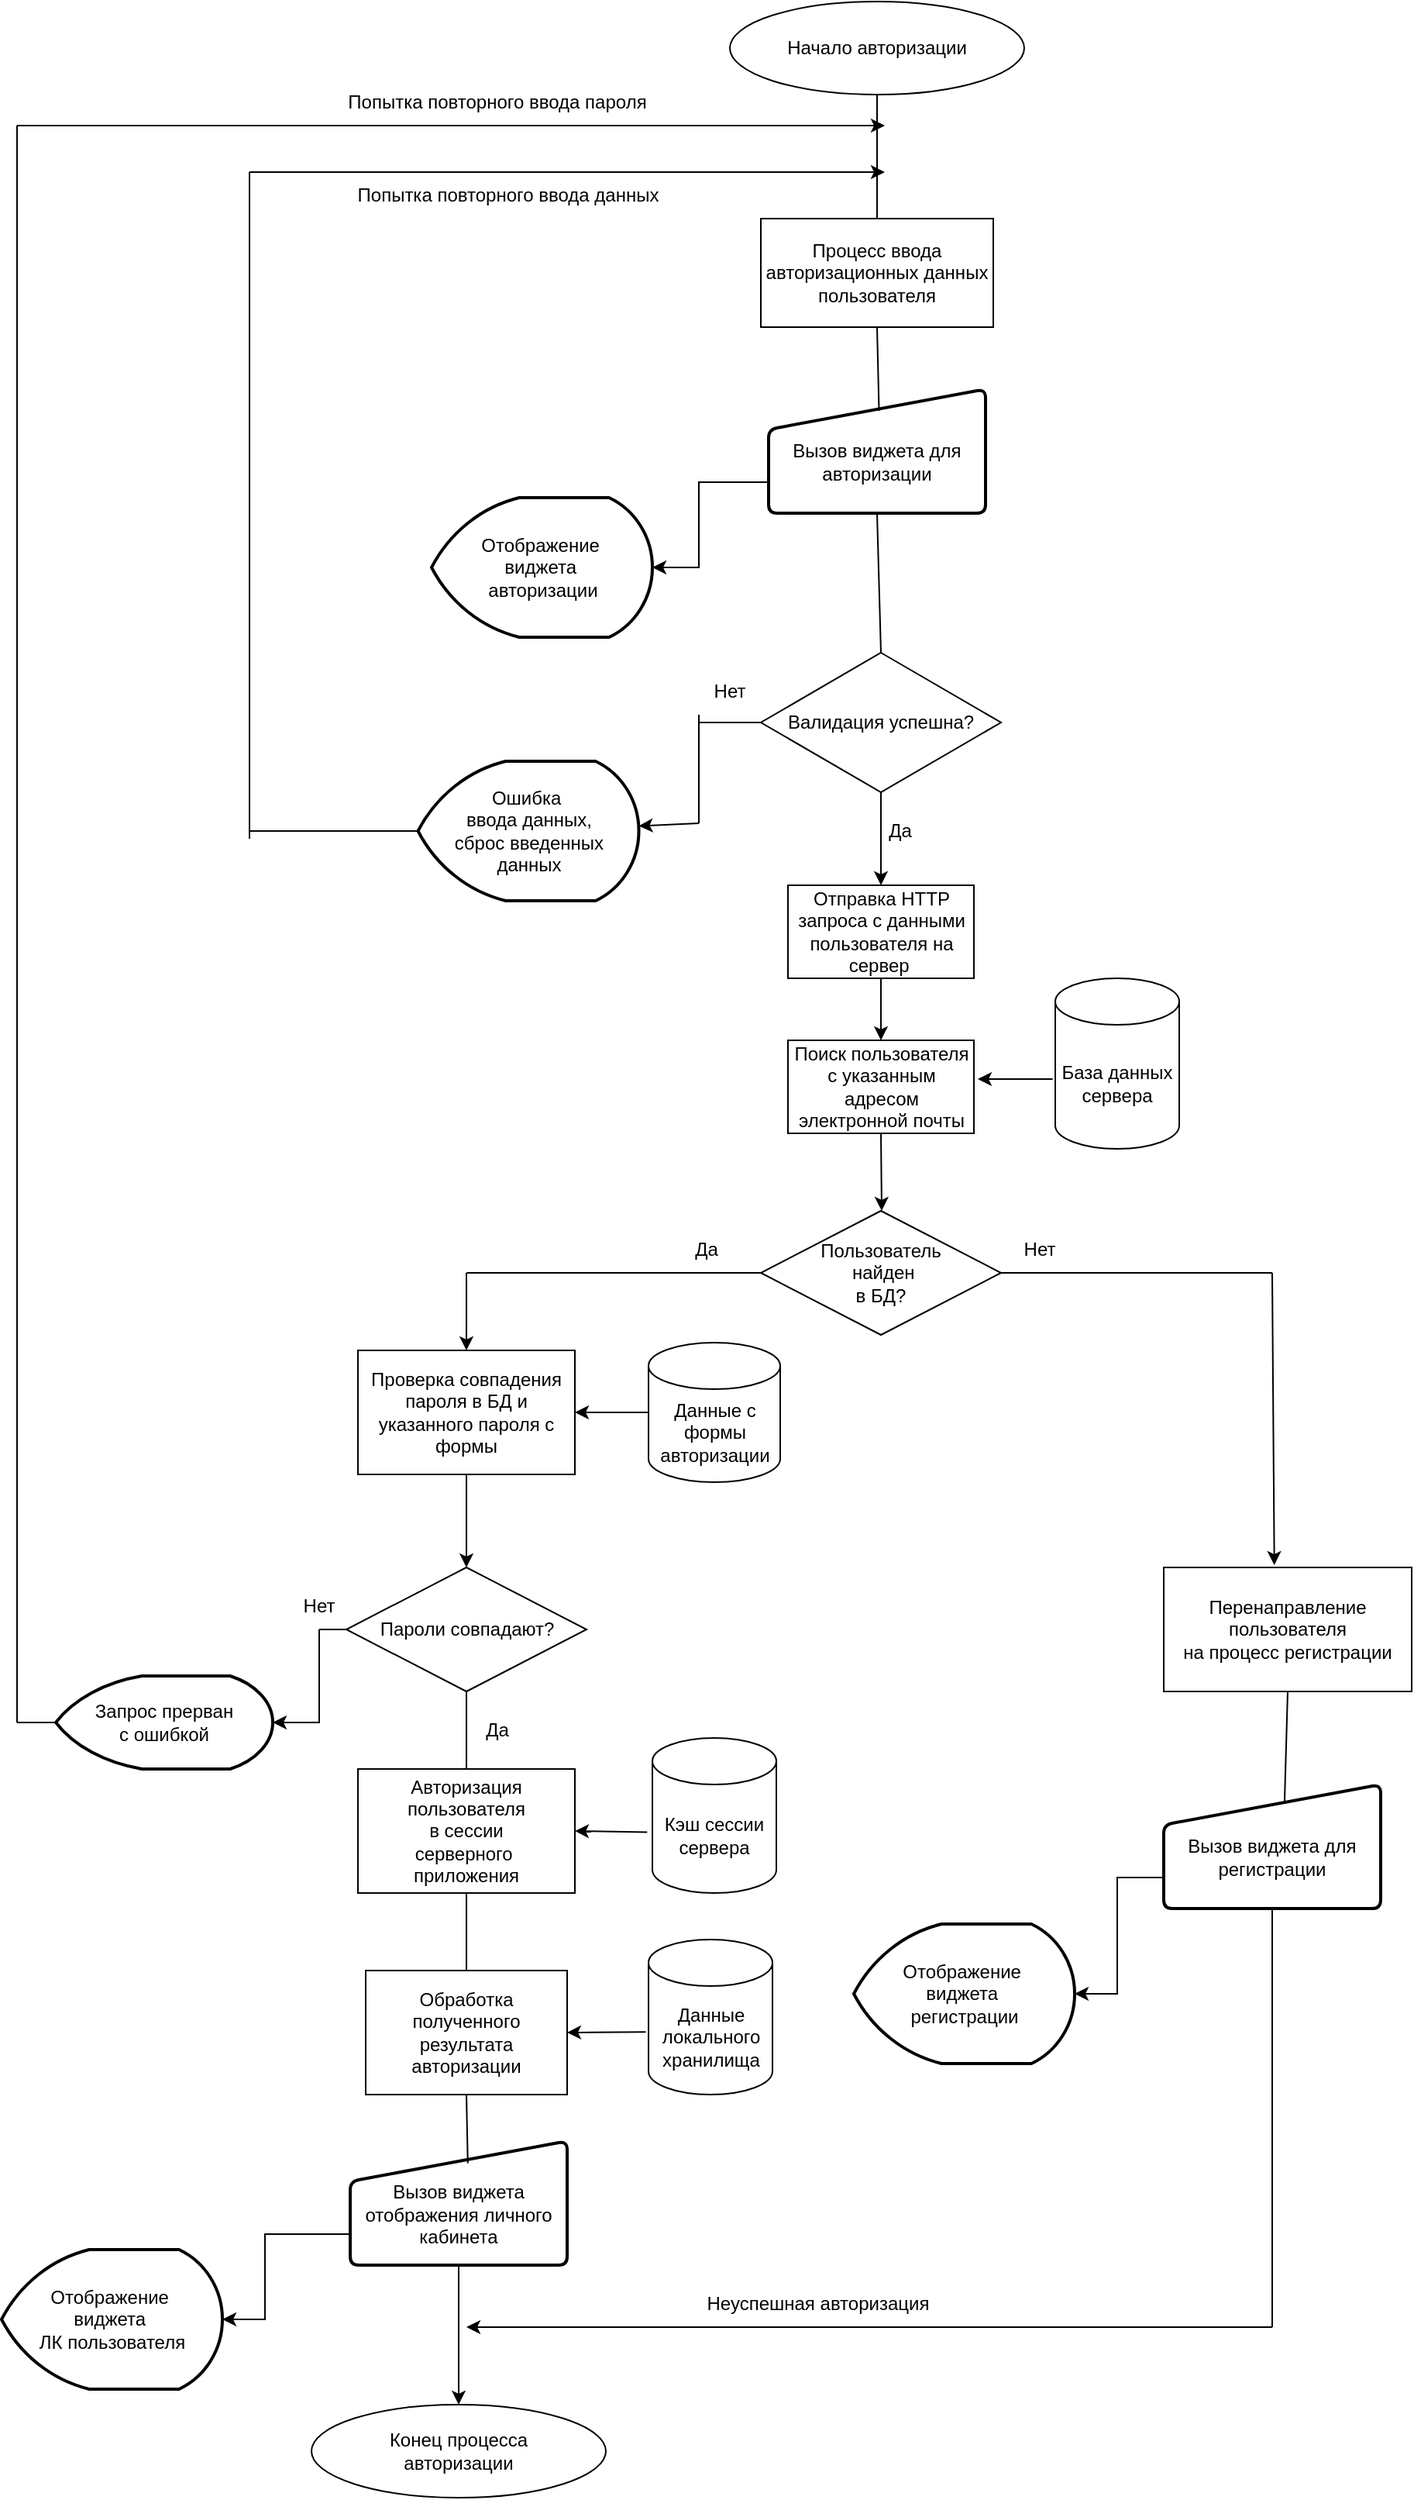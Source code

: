 <mxfile version="24.3.1" type="device">
  <diagram name="Страница 1" id="3FPwGCpHc_jyTVeCnWto">
    <mxGraphModel dx="2345" dy="1834" grid="1" gridSize="10" guides="1" tooltips="1" connect="1" arrows="1" fold="1" page="1" pageScale="1" pageWidth="827" pageHeight="1169" math="0" shadow="0">
      <root>
        <mxCell id="0" />
        <mxCell id="1" parent="0" />
        <mxCell id="BjK3zAxAY0gp6SqkGMRP-3" value="Процесс ввода авторизационных данных пользователя" style="rounded=0;whiteSpace=wrap;html=1;" parent="1" vertex="1">
          <mxGeometry x="310" y="-30" width="150" height="70" as="geometry" />
        </mxCell>
        <mxCell id="BjK3zAxAY0gp6SqkGMRP-5" value="Валидация успешна?" style="rhombus;whiteSpace=wrap;html=1;" parent="1" vertex="1">
          <mxGeometry x="310" y="250" width="155" height="90" as="geometry" />
        </mxCell>
        <mxCell id="BjK3zAxAY0gp6SqkGMRP-6" value="Поиск пользователя с указанным адресом электронной почты" style="rounded=0;whiteSpace=wrap;html=1;" parent="1" vertex="1">
          <mxGeometry x="327.5" y="500" width="120" height="60" as="geometry" />
        </mxCell>
        <mxCell id="BjK3zAxAY0gp6SqkGMRP-18" value="" style="endArrow=classic;html=1;rounded=0;exitX=0.5;exitY=1;exitDx=0;exitDy=0;entryX=0.5;entryY=0;entryDx=0;entryDy=0;" parent="1" source="er7T6DJ-JU2ELgYSnbub-9" target="BjK3zAxAY0gp6SqkGMRP-6" edge="1">
          <mxGeometry width="50" height="50" relative="1" as="geometry">
            <mxPoint x="330" y="450" as="sourcePoint" />
            <mxPoint x="380" y="400" as="targetPoint" />
          </mxGeometry>
        </mxCell>
        <mxCell id="BjK3zAxAY0gp6SqkGMRP-19" value="Нет" style="text;html=1;strokeColor=none;fillColor=none;align=center;verticalAlign=middle;whiteSpace=wrap;rounded=0;" parent="1" vertex="1">
          <mxGeometry x="260" y="260" width="60" height="30" as="geometry" />
        </mxCell>
        <mxCell id="BjK3zAxAY0gp6SqkGMRP-21" value="Да" style="text;html=1;strokeColor=none;fillColor=none;align=center;verticalAlign=middle;whiteSpace=wrap;rounded=0;" parent="1" vertex="1">
          <mxGeometry x="370" y="350" width="60" height="30" as="geometry" />
        </mxCell>
        <mxCell id="BjK3zAxAY0gp6SqkGMRP-22" value="Пользователь&lt;div&gt;&amp;nbsp;найден&lt;div&gt;в БД?&lt;/div&gt;&lt;/div&gt;" style="rhombus;whiteSpace=wrap;html=1;" parent="1" vertex="1">
          <mxGeometry x="310" y="610" width="155" height="80" as="geometry" />
        </mxCell>
        <mxCell id="BjK3zAxAY0gp6SqkGMRP-23" value="" style="endArrow=classic;html=1;rounded=0;exitX=0.5;exitY=1;exitDx=0;exitDy=0;" parent="1" source="BjK3zAxAY0gp6SqkGMRP-6" edge="1">
          <mxGeometry width="50" height="50" relative="1" as="geometry">
            <mxPoint x="330" y="740" as="sourcePoint" />
            <mxPoint x="388" y="610" as="targetPoint" />
          </mxGeometry>
        </mxCell>
        <mxCell id="BjK3zAxAY0gp6SqkGMRP-24" value="Проверка совпадения пароля в БД и указанного пароля с формы" style="rounded=0;whiteSpace=wrap;html=1;" parent="1" vertex="1">
          <mxGeometry x="50" y="700" width="140" height="80" as="geometry" />
        </mxCell>
        <mxCell id="BjK3zAxAY0gp6SqkGMRP-25" value="Перенаправление&lt;div&gt;пользователя&lt;div&gt;на процесс регистрации&lt;/div&gt;&lt;/div&gt;" style="rounded=0;whiteSpace=wrap;html=1;" parent="1" vertex="1">
          <mxGeometry x="570" y="840" width="160" height="80" as="geometry" />
        </mxCell>
        <mxCell id="BjK3zAxAY0gp6SqkGMRP-26" value="" style="endArrow=none;html=1;rounded=0;entryX=0;entryY=0.5;entryDx=0;entryDy=0;" parent="1" target="BjK3zAxAY0gp6SqkGMRP-22" edge="1">
          <mxGeometry width="50" height="50" relative="1" as="geometry">
            <mxPoint x="120" y="650" as="sourcePoint" />
            <mxPoint x="380" y="690" as="targetPoint" />
          </mxGeometry>
        </mxCell>
        <mxCell id="BjK3zAxAY0gp6SqkGMRP-27" value="" style="endArrow=none;html=1;rounded=0;entryX=1;entryY=0.5;entryDx=0;entryDy=0;" parent="1" target="BjK3zAxAY0gp6SqkGMRP-22" edge="1">
          <mxGeometry width="50" height="50" relative="1" as="geometry">
            <mxPoint x="640" y="650" as="sourcePoint" />
            <mxPoint x="380" y="690" as="targetPoint" />
          </mxGeometry>
        </mxCell>
        <mxCell id="BjK3zAxAY0gp6SqkGMRP-28" value="" style="endArrow=classic;html=1;rounded=0;" parent="1" edge="1">
          <mxGeometry width="50" height="50" relative="1" as="geometry">
            <mxPoint x="120" y="650" as="sourcePoint" />
            <mxPoint x="120" y="700" as="targetPoint" />
          </mxGeometry>
        </mxCell>
        <mxCell id="BjK3zAxAY0gp6SqkGMRP-30" value="" style="endArrow=classic;html=1;rounded=0;entryX=0.446;entryY=-0.019;entryDx=0;entryDy=0;entryPerimeter=0;" parent="1" target="BjK3zAxAY0gp6SqkGMRP-25" edge="1">
          <mxGeometry width="50" height="50" relative="1" as="geometry">
            <mxPoint x="640" y="650" as="sourcePoint" />
            <mxPoint x="380" y="690" as="targetPoint" />
          </mxGeometry>
        </mxCell>
        <mxCell id="BjK3zAxAY0gp6SqkGMRP-31" value="Нет" style="text;html=1;strokeColor=none;fillColor=none;align=center;verticalAlign=middle;whiteSpace=wrap;rounded=0;" parent="1" vertex="1">
          <mxGeometry x="460" y="620" width="60" height="30" as="geometry" />
        </mxCell>
        <mxCell id="BjK3zAxAY0gp6SqkGMRP-32" value="Да" style="text;html=1;strokeColor=none;fillColor=none;align=center;verticalAlign=middle;whiteSpace=wrap;rounded=0;" parent="1" vertex="1">
          <mxGeometry x="245" y="620" width="60" height="30" as="geometry" />
        </mxCell>
        <mxCell id="BjK3zAxAY0gp6SqkGMRP-34" value="Пароли совпадают?" style="rhombus;whiteSpace=wrap;html=1;" parent="1" vertex="1">
          <mxGeometry x="42.5" y="840" width="155" height="80" as="geometry" />
        </mxCell>
        <mxCell id="BjK3zAxAY0gp6SqkGMRP-35" value="" style="endArrow=classic;html=1;rounded=0;exitX=0.5;exitY=1;exitDx=0;exitDy=0;" parent="1" source="BjK3zAxAY0gp6SqkGMRP-24" edge="1">
          <mxGeometry width="50" height="50" relative="1" as="geometry">
            <mxPoint x="390" y="625" as="sourcePoint" />
            <mxPoint x="120" y="840" as="targetPoint" />
          </mxGeometry>
        </mxCell>
        <mxCell id="BjK3zAxAY0gp6SqkGMRP-36" value="" style="endArrow=none;html=1;rounded=0;exitX=0;exitY=0.5;exitDx=0;exitDy=0;entryX=0.5;entryY=1;entryDx=0;entryDy=0;" parent="1" source="BjK3zAxAY0gp6SqkGMRP-34" edge="1" target="BjK3zAxAY0gp6SqkGMRP-42">
          <mxGeometry width="50" height="50" relative="1" as="geometry">
            <mxPoint x="330" y="880" as="sourcePoint" />
            <mxPoint x="-30" y="880" as="targetPoint" />
          </mxGeometry>
        </mxCell>
        <mxCell id="BjK3zAxAY0gp6SqkGMRP-37" value="" style="endArrow=none;html=1;rounded=0;" parent="1" edge="1">
          <mxGeometry width="50" height="50" relative="1" as="geometry">
            <mxPoint x="-170" y="880" as="sourcePoint" />
            <mxPoint x="-170" y="-90" as="targetPoint" />
          </mxGeometry>
        </mxCell>
        <mxCell id="BjK3zAxAY0gp6SqkGMRP-41" value="" style="endArrow=classic;html=1;rounded=0;" parent="1" edge="1">
          <mxGeometry width="50" height="50" relative="1" as="geometry">
            <mxPoint x="-170" y="-90" as="sourcePoint" />
            <mxPoint x="390" y="-90" as="targetPoint" />
          </mxGeometry>
        </mxCell>
        <mxCell id="BjK3zAxAY0gp6SqkGMRP-42" value="Нет" style="text;html=1;strokeColor=none;fillColor=none;align=center;verticalAlign=middle;whiteSpace=wrap;rounded=0;" parent="1" vertex="1">
          <mxGeometry x="-5" y="850" width="60" height="30" as="geometry" />
        </mxCell>
        <mxCell id="BjK3zAxAY0gp6SqkGMRP-44" value="Авторизация пользователя&lt;div&gt;в сессии&lt;/div&gt;&lt;div&gt;серверного&amp;nbsp;&lt;/div&gt;&lt;div&gt;приложения&lt;/div&gt;" style="rounded=0;whiteSpace=wrap;html=1;" parent="1" vertex="1">
          <mxGeometry x="50" y="970" width="140" height="80" as="geometry" />
        </mxCell>
        <mxCell id="BjK3zAxAY0gp6SqkGMRP-47" value="" style="endArrow=none;html=1;rounded=0;entryX=0.5;entryY=1;entryDx=0;entryDy=0;exitX=0.5;exitY=0;exitDx=0;exitDy=0;" parent="1" source="BjK3zAxAY0gp6SqkGMRP-44" target="BjK3zAxAY0gp6SqkGMRP-34" edge="1">
          <mxGeometry width="50" height="50" relative="1" as="geometry">
            <mxPoint x="120" y="950" as="sourcePoint" />
            <mxPoint x="380" y="950" as="targetPoint" />
          </mxGeometry>
        </mxCell>
        <mxCell id="BjK3zAxAY0gp6SqkGMRP-50" value="Да" style="text;html=1;strokeColor=none;fillColor=none;align=center;verticalAlign=middle;whiteSpace=wrap;rounded=0;" parent="1" vertex="1">
          <mxGeometry x="110" y="930" width="60" height="30" as="geometry" />
        </mxCell>
        <mxCell id="BjK3zAxAY0gp6SqkGMRP-53" value="" style="endArrow=none;html=1;rounded=0;entryX=0.5;entryY=1;entryDx=0;entryDy=0;" parent="1" target="dIUPJJ0Iwbc4mTho3_6R-23" edge="1">
          <mxGeometry width="50" height="50" relative="1" as="geometry">
            <mxPoint x="640" y="1330" as="sourcePoint" />
            <mxPoint x="640" y="1100" as="targetPoint" />
          </mxGeometry>
        </mxCell>
        <mxCell id="er7T6DJ-JU2ELgYSnbub-1" value="Обработка полученного&lt;div&gt;результата&lt;/div&gt;&lt;div&gt;авторизации&lt;/div&gt;" style="rounded=0;whiteSpace=wrap;html=1;" parent="1" vertex="1">
          <mxGeometry x="55" y="1100" width="130" height="80" as="geometry" />
        </mxCell>
        <mxCell id="er7T6DJ-JU2ELgYSnbub-10" value="" style="endArrow=classic;html=1;rounded=0;exitX=0.5;exitY=1;exitDx=0;exitDy=0;entryX=0.5;entryY=0;entryDx=0;entryDy=0;" parent="1" source="BjK3zAxAY0gp6SqkGMRP-5" target="er7T6DJ-JU2ELgYSnbub-9" edge="1">
          <mxGeometry width="50" height="50" relative="1" as="geometry">
            <mxPoint x="380" y="420" as="sourcePoint" />
            <mxPoint x="380" y="380" as="targetPoint" />
          </mxGeometry>
        </mxCell>
        <mxCell id="er7T6DJ-JU2ELgYSnbub-9" value="Отправка HTTP запроса с данными пользователя на сервер&amp;nbsp;" style="rounded=0;whiteSpace=wrap;html=1;" parent="1" vertex="1">
          <mxGeometry x="327.5" y="400" width="120" height="60" as="geometry" />
        </mxCell>
        <mxCell id="tKvoth4hp5ub53mx6uoU-2" value="Начало авторизации" style="ellipse;whiteSpace=wrap;html=1;" parent="1" vertex="1">
          <mxGeometry x="290" y="-170" width="190" height="60" as="geometry" />
        </mxCell>
        <mxCell id="tKvoth4hp5ub53mx6uoU-3" value="Конец процесса&lt;div&gt;авторизации&lt;/div&gt;" style="ellipse;whiteSpace=wrap;html=1;" parent="1" vertex="1">
          <mxGeometry x="20" y="1380" width="190" height="60" as="geometry" />
        </mxCell>
        <mxCell id="tKvoth4hp5ub53mx6uoU-4" value="База данных сервера" style="shape=cylinder3;whiteSpace=wrap;html=1;boundedLbl=1;backgroundOutline=1;size=15;" parent="1" vertex="1">
          <mxGeometry x="500" y="460" width="80" height="110" as="geometry" />
        </mxCell>
        <mxCell id="dIUPJJ0Iwbc4mTho3_6R-4" value="&lt;div&gt;&lt;br&gt;&lt;/div&gt;&lt;div&gt;Вызов виджета для&lt;/div&gt;&lt;div&gt;авторизации&lt;/div&gt;" style="html=1;strokeWidth=2;shape=manualInput;whiteSpace=wrap;rounded=1;size=26;arcSize=11;" parent="1" vertex="1">
          <mxGeometry x="315" y="80" width="140" height="80" as="geometry" />
        </mxCell>
        <mxCell id="dIUPJJ0Iwbc4mTho3_6R-5" value="" style="endArrow=none;html=1;rounded=0;entryX=0.5;entryY=1;entryDx=0;entryDy=0;exitX=0.5;exitY=0;exitDx=0;exitDy=0;" parent="1" source="BjK3zAxAY0gp6SqkGMRP-3" target="tKvoth4hp5ub53mx6uoU-2" edge="1">
          <mxGeometry width="50" height="50" relative="1" as="geometry">
            <mxPoint x="385" y="70" as="sourcePoint" />
            <mxPoint x="740" y="200" as="targetPoint" />
          </mxGeometry>
        </mxCell>
        <mxCell id="dIUPJJ0Iwbc4mTho3_6R-7" value="&lt;div&gt;Отображение&amp;nbsp;&lt;/div&gt;&lt;div&gt;виджета&amp;nbsp;&lt;/div&gt;&lt;div&gt;авторизации&lt;/div&gt;" style="strokeWidth=2;html=1;shape=mxgraph.flowchart.display;whiteSpace=wrap;" parent="1" vertex="1">
          <mxGeometry x="97.5" y="150" width="142.5" height="90" as="geometry" />
        </mxCell>
        <mxCell id="dIUPJJ0Iwbc4mTho3_6R-10" value="Ошибка&amp;nbsp;&lt;div&gt;ввода данных,&lt;div&gt;сброс введенных данных&lt;/div&gt;&lt;/div&gt;" style="strokeWidth=2;html=1;shape=mxgraph.flowchart.display;whiteSpace=wrap;" parent="1" vertex="1">
          <mxGeometry x="88.75" y="320" width="142.5" height="90" as="geometry" />
        </mxCell>
        <mxCell id="dIUPJJ0Iwbc4mTho3_6R-13" value="" style="endArrow=none;html=1;rounded=0;exitX=0;exitY=0.5;exitDx=0;exitDy=0;exitPerimeter=0;" parent="1" source="dIUPJJ0Iwbc4mTho3_6R-10" edge="1">
          <mxGeometry width="50" height="50" relative="1" as="geometry">
            <mxPoint x="520" y="280" as="sourcePoint" />
            <mxPoint x="-20" y="365" as="targetPoint" />
          </mxGeometry>
        </mxCell>
        <mxCell id="dIUPJJ0Iwbc4mTho3_6R-14" value="" style="endArrow=none;html=1;rounded=0;" parent="1" edge="1">
          <mxGeometry width="50" height="50" relative="1" as="geometry">
            <mxPoint x="-20" y="370" as="sourcePoint" />
            <mxPoint x="-20" y="-60" as="targetPoint" />
          </mxGeometry>
        </mxCell>
        <mxCell id="dIUPJJ0Iwbc4mTho3_6R-15" value="" style="endArrow=classic;html=1;rounded=0;" parent="1" edge="1">
          <mxGeometry width="50" height="50" relative="1" as="geometry">
            <mxPoint x="-20" y="-60" as="sourcePoint" />
            <mxPoint x="390" y="-60" as="targetPoint" />
          </mxGeometry>
        </mxCell>
        <mxCell id="dIUPJJ0Iwbc4mTho3_6R-16" value="Данные с формы&lt;div&gt;авторизации&lt;/div&gt;" style="shape=cylinder3;whiteSpace=wrap;html=1;boundedLbl=1;backgroundOutline=1;size=15;" parent="1" vertex="1">
          <mxGeometry x="237.5" y="695" width="85" height="90" as="geometry" />
        </mxCell>
        <mxCell id="dIUPJJ0Iwbc4mTho3_6R-18" value="Запрос прерван&lt;div&gt;с ошибкой&lt;/div&gt;" style="strokeWidth=2;html=1;shape=mxgraph.flowchart.display;whiteSpace=wrap;" parent="1" vertex="1">
          <mxGeometry x="-145" y="910" width="140" height="60" as="geometry" />
        </mxCell>
        <mxCell id="dIUPJJ0Iwbc4mTho3_6R-19" value="" style="endArrow=none;html=1;rounded=0;" parent="1" edge="1">
          <mxGeometry width="50" height="50" relative="1" as="geometry">
            <mxPoint x="-170" y="880" as="sourcePoint" />
            <mxPoint x="-170" y="940" as="targetPoint" />
          </mxGeometry>
        </mxCell>
        <mxCell id="dIUPJJ0Iwbc4mTho3_6R-20" value="Кэш сессии&lt;div&gt;сервера&lt;/div&gt;" style="shape=cylinder3;whiteSpace=wrap;html=1;boundedLbl=1;backgroundOutline=1;size=15;" parent="1" vertex="1">
          <mxGeometry x="240" y="950" width="80" height="100" as="geometry" />
        </mxCell>
        <mxCell id="dIUPJJ0Iwbc4mTho3_6R-23" value="&lt;div&gt;&lt;br&gt;&lt;/div&gt;&lt;div&gt;Вызов виджета для&lt;/div&gt;&lt;div&gt;регистрации&lt;/div&gt;" style="html=1;strokeWidth=2;shape=manualInput;whiteSpace=wrap;rounded=1;size=26;arcSize=11;" parent="1" vertex="1">
          <mxGeometry x="570" y="980" width="140" height="80" as="geometry" />
        </mxCell>
        <mxCell id="dIUPJJ0Iwbc4mTho3_6R-28" value="" style="endArrow=none;html=1;rounded=0;entryX=0.5;entryY=1;entryDx=0;entryDy=0;exitX=0.5;exitY=0;exitDx=0;exitDy=0;" parent="1" source="er7T6DJ-JU2ELgYSnbub-1" target="BjK3zAxAY0gp6SqkGMRP-44" edge="1">
          <mxGeometry width="50" height="50" relative="1" as="geometry">
            <mxPoint x="520" y="1010" as="sourcePoint" />
            <mxPoint x="570" y="960" as="targetPoint" />
          </mxGeometry>
        </mxCell>
        <mxCell id="dIUPJJ0Iwbc4mTho3_6R-29" value="Данные&lt;div&gt;локального&lt;/div&gt;&lt;div&gt;хранилища&lt;/div&gt;" style="shape=cylinder3;whiteSpace=wrap;html=1;boundedLbl=1;backgroundOutline=1;size=15;" parent="1" vertex="1">
          <mxGeometry x="237.5" y="1080" width="80" height="100" as="geometry" />
        </mxCell>
        <mxCell id="dIUPJJ0Iwbc4mTho3_6R-31" value="" style="endArrow=classic;html=1;rounded=0;exitX=-0.021;exitY=0.591;exitDx=0;exitDy=0;exitPerimeter=0;" parent="1" source="tKvoth4hp5ub53mx6uoU-4" edge="1">
          <mxGeometry width="50" height="50" relative="1" as="geometry">
            <mxPoint x="520" y="540" as="sourcePoint" />
            <mxPoint x="450" y="525" as="targetPoint" />
          </mxGeometry>
        </mxCell>
        <mxCell id="dIUPJJ0Iwbc4mTho3_6R-32" value="" style="endArrow=classic;html=1;rounded=0;entryX=1;entryY=0.5;entryDx=0;entryDy=0;exitX=0;exitY=0.5;exitDx=0;exitDy=0;exitPerimeter=0;" parent="1" source="dIUPJJ0Iwbc4mTho3_6R-16" target="BjK3zAxAY0gp6SqkGMRP-24" edge="1">
          <mxGeometry width="50" height="50" relative="1" as="geometry">
            <mxPoint x="520" y="890" as="sourcePoint" />
            <mxPoint x="570" y="840" as="targetPoint" />
          </mxGeometry>
        </mxCell>
        <mxCell id="dIUPJJ0Iwbc4mTho3_6R-33" value="" style="endArrow=classic;html=1;rounded=0;entryX=1;entryY=0.5;entryDx=0;entryDy=0;exitX=-0.042;exitY=0.607;exitDx=0;exitDy=0;exitPerimeter=0;" parent="1" source="dIUPJJ0Iwbc4mTho3_6R-20" target="BjK3zAxAY0gp6SqkGMRP-44" edge="1">
          <mxGeometry width="50" height="50" relative="1" as="geometry">
            <mxPoint x="520" y="890" as="sourcePoint" />
            <mxPoint x="570" y="840" as="targetPoint" />
          </mxGeometry>
        </mxCell>
        <mxCell id="dIUPJJ0Iwbc4mTho3_6R-34" value="" style="endArrow=classic;html=1;rounded=0;entryX=1;entryY=0.5;entryDx=0;entryDy=0;exitX=-0.022;exitY=0.596;exitDx=0;exitDy=0;exitPerimeter=0;" parent="1" source="dIUPJJ0Iwbc4mTho3_6R-29" target="er7T6DJ-JU2ELgYSnbub-1" edge="1">
          <mxGeometry width="50" height="50" relative="1" as="geometry">
            <mxPoint x="230" y="1140" as="sourcePoint" />
            <mxPoint x="570" y="1080" as="targetPoint" />
          </mxGeometry>
        </mxCell>
        <mxCell id="dIUPJJ0Iwbc4mTho3_6R-35" value="&lt;div&gt;&lt;br&gt;&lt;/div&gt;&lt;div&gt;Вызов виджета&lt;/div&gt;&lt;div&gt;отображения личного&lt;/div&gt;&lt;div&gt;кабинета&lt;/div&gt;" style="html=1;strokeWidth=2;shape=manualInput;whiteSpace=wrap;rounded=1;size=26;arcSize=11;" parent="1" vertex="1">
          <mxGeometry x="45" y="1210" width="140" height="80" as="geometry" />
        </mxCell>
        <mxCell id="dIUPJJ0Iwbc4mTho3_6R-42" value="" style="endArrow=classic;html=1;rounded=0;" parent="1" edge="1">
          <mxGeometry width="50" height="50" relative="1" as="geometry">
            <mxPoint x="640" y="1330" as="sourcePoint" />
            <mxPoint x="120" y="1330" as="targetPoint" />
          </mxGeometry>
        </mxCell>
        <mxCell id="dIUPJJ0Iwbc4mTho3_6R-43" value="Попытка повторного ввода данных" style="text;html=1;align=center;verticalAlign=middle;whiteSpace=wrap;rounded=0;" parent="1" vertex="1">
          <mxGeometry x="32.5" y="-60" width="227.5" height="30" as="geometry" />
        </mxCell>
        <mxCell id="DicCm5rchGaDEXrW_S_9-6" value="" style="endArrow=none;html=1;rounded=0;entryX=0;entryY=0.5;entryDx=0;entryDy=0;" edge="1" parent="1" target="BjK3zAxAY0gp6SqkGMRP-5">
          <mxGeometry width="50" height="50" relative="1" as="geometry">
            <mxPoint x="270" y="295" as="sourcePoint" />
            <mxPoint x="200" y="430" as="targetPoint" />
          </mxGeometry>
        </mxCell>
        <mxCell id="DicCm5rchGaDEXrW_S_9-7" value="" style="endArrow=none;html=1;rounded=0;" edge="1" parent="1">
          <mxGeometry width="50" height="50" relative="1" as="geometry">
            <mxPoint x="270" y="360" as="sourcePoint" />
            <mxPoint x="270" y="290" as="targetPoint" />
          </mxGeometry>
        </mxCell>
        <mxCell id="DicCm5rchGaDEXrW_S_9-8" value="" style="endArrow=classic;html=1;rounded=0;" edge="1" parent="1" target="dIUPJJ0Iwbc4mTho3_6R-10">
          <mxGeometry width="50" height="50" relative="1" as="geometry">
            <mxPoint x="270" y="360" as="sourcePoint" />
            <mxPoint x="400" y="250" as="targetPoint" />
          </mxGeometry>
        </mxCell>
        <mxCell id="DicCm5rchGaDEXrW_S_9-9" value="" style="endArrow=none;html=1;rounded=0;entryX=0;entryY=0.5;entryDx=0;entryDy=0;entryPerimeter=0;" edge="1" parent="1" target="dIUPJJ0Iwbc4mTho3_6R-18">
          <mxGeometry width="50" height="50" relative="1" as="geometry">
            <mxPoint x="-170" y="940" as="sourcePoint" />
            <mxPoint x="400" y="960" as="targetPoint" />
          </mxGeometry>
        </mxCell>
        <mxCell id="DicCm5rchGaDEXrW_S_9-11" value="" style="endArrow=classic;html=1;rounded=0;exitX=0.5;exitY=1;exitDx=0;exitDy=0;entryX=1;entryY=0.5;entryDx=0;entryDy=0;entryPerimeter=0;" edge="1" parent="1" source="BjK3zAxAY0gp6SqkGMRP-42" target="dIUPJJ0Iwbc4mTho3_6R-18">
          <mxGeometry width="50" height="50" relative="1" as="geometry">
            <mxPoint x="350" y="1010" as="sourcePoint" />
            <mxPoint x="25" y="950" as="targetPoint" />
            <Array as="points">
              <mxPoint x="25" y="940" />
            </Array>
          </mxGeometry>
        </mxCell>
        <mxCell id="DicCm5rchGaDEXrW_S_9-12" value="" style="endArrow=none;html=1;rounded=0;exitX=0.557;exitY=0.137;exitDx=0;exitDy=0;exitPerimeter=0;entryX=0.5;entryY=1;entryDx=0;entryDy=0;" edge="1" parent="1" source="dIUPJJ0Iwbc4mTho3_6R-23" target="BjK3zAxAY0gp6SqkGMRP-25">
          <mxGeometry width="50" height="50" relative="1" as="geometry">
            <mxPoint x="350" y="1010" as="sourcePoint" />
            <mxPoint x="648" y="910" as="targetPoint" />
          </mxGeometry>
        </mxCell>
        <mxCell id="DicCm5rchGaDEXrW_S_9-14" value="" style="endArrow=none;html=1;rounded=0;entryX=0.5;entryY=1;entryDx=0;entryDy=0;exitX=0.542;exitY=0.179;exitDx=0;exitDy=0;exitPerimeter=0;" edge="1" parent="1" source="dIUPJJ0Iwbc4mTho3_6R-35" target="er7T6DJ-JU2ELgYSnbub-1">
          <mxGeometry width="50" height="50" relative="1" as="geometry">
            <mxPoint x="350" y="1240" as="sourcePoint" />
            <mxPoint x="400" y="1190" as="targetPoint" />
          </mxGeometry>
        </mxCell>
        <mxCell id="DicCm5rchGaDEXrW_S_9-15" value="" style="endArrow=classic;html=1;rounded=0;exitX=0.5;exitY=1;exitDx=0;exitDy=0;entryX=0.5;entryY=0;entryDx=0;entryDy=0;" edge="1" parent="1" source="dIUPJJ0Iwbc4mTho3_6R-35" target="tKvoth4hp5ub53mx6uoU-3">
          <mxGeometry width="50" height="50" relative="1" as="geometry">
            <mxPoint x="350" y="1120" as="sourcePoint" />
            <mxPoint x="400" y="1070" as="targetPoint" />
          </mxGeometry>
        </mxCell>
        <mxCell id="DicCm5rchGaDEXrW_S_9-16" value="" style="endArrow=none;html=1;rounded=0;entryX=0.5;entryY=1;entryDx=0;entryDy=0;exitX=0.509;exitY=0.175;exitDx=0;exitDy=0;exitPerimeter=0;" edge="1" parent="1" source="dIUPJJ0Iwbc4mTho3_6R-4" target="BjK3zAxAY0gp6SqkGMRP-3">
          <mxGeometry width="50" height="50" relative="1" as="geometry">
            <mxPoint x="350" y="180" as="sourcePoint" />
            <mxPoint x="400" y="130" as="targetPoint" />
          </mxGeometry>
        </mxCell>
        <mxCell id="DicCm5rchGaDEXrW_S_9-17" value="" style="endArrow=classic;html=1;rounded=0;exitX=0;exitY=0.75;exitDx=0;exitDy=0;entryX=1;entryY=0.5;entryDx=0;entryDy=0;entryPerimeter=0;" edge="1" parent="1" source="dIUPJJ0Iwbc4mTho3_6R-4" target="dIUPJJ0Iwbc4mTho3_6R-7">
          <mxGeometry width="50" height="50" relative="1" as="geometry">
            <mxPoint x="350" y="180" as="sourcePoint" />
            <mxPoint x="400" y="130" as="targetPoint" />
            <Array as="points">
              <mxPoint x="270" y="140" />
              <mxPoint x="270" y="195" />
            </Array>
          </mxGeometry>
        </mxCell>
        <mxCell id="DicCm5rchGaDEXrW_S_9-18" value="" style="endArrow=none;html=1;rounded=0;entryX=0.5;entryY=1;entryDx=0;entryDy=0;exitX=0.5;exitY=0;exitDx=0;exitDy=0;" edge="1" parent="1" source="BjK3zAxAY0gp6SqkGMRP-5" target="dIUPJJ0Iwbc4mTho3_6R-4">
          <mxGeometry width="50" height="50" relative="1" as="geometry">
            <mxPoint x="350" y="300" as="sourcePoint" />
            <mxPoint x="400" y="250" as="targetPoint" />
          </mxGeometry>
        </mxCell>
        <mxCell id="DicCm5rchGaDEXrW_S_9-19" value="&lt;div&gt;Отображение&amp;nbsp;&lt;/div&gt;&lt;div&gt;виджета&amp;nbsp;&lt;/div&gt;&lt;div&gt;регистрации&lt;/div&gt;" style="strokeWidth=2;html=1;shape=mxgraph.flowchart.display;whiteSpace=wrap;" vertex="1" parent="1">
          <mxGeometry x="370" y="1070" width="142.5" height="90" as="geometry" />
        </mxCell>
        <mxCell id="DicCm5rchGaDEXrW_S_9-20" value="" style="endArrow=classic;html=1;rounded=0;exitX=0;exitY=0.75;exitDx=0;exitDy=0;entryX=1;entryY=0.5;entryDx=0;entryDy=0;entryPerimeter=0;" edge="1" parent="1" source="dIUPJJ0Iwbc4mTho3_6R-23" target="DicCm5rchGaDEXrW_S_9-19">
          <mxGeometry width="50" height="50" relative="1" as="geometry">
            <mxPoint x="350" y="1120" as="sourcePoint" />
            <mxPoint x="400" y="1070" as="targetPoint" />
            <Array as="points">
              <mxPoint x="540" y="1040" />
              <mxPoint x="540" y="1115" />
            </Array>
          </mxGeometry>
        </mxCell>
        <mxCell id="DicCm5rchGaDEXrW_S_9-21" value="&lt;div&gt;Отображение&amp;nbsp;&lt;/div&gt;&lt;div&gt;виджета&amp;nbsp;&lt;/div&gt;&lt;div&gt;ЛК пользователя&lt;/div&gt;" style="strokeWidth=2;html=1;shape=mxgraph.flowchart.display;whiteSpace=wrap;" vertex="1" parent="1">
          <mxGeometry x="-180" y="1280" width="142.5" height="90" as="geometry" />
        </mxCell>
        <mxCell id="DicCm5rchGaDEXrW_S_9-22" value="Попытка повторного ввода пароля" style="text;html=1;align=center;verticalAlign=middle;whiteSpace=wrap;rounded=0;" vertex="1" parent="1">
          <mxGeometry x="26.25" y="-120" width="227.5" height="30" as="geometry" />
        </mxCell>
        <mxCell id="DicCm5rchGaDEXrW_S_9-23" value="" style="endArrow=classic;html=1;rounded=0;exitX=0;exitY=0.75;exitDx=0;exitDy=0;entryX=1;entryY=0.5;entryDx=0;entryDy=0;entryPerimeter=0;" edge="1" parent="1" source="dIUPJJ0Iwbc4mTho3_6R-35" target="DicCm5rchGaDEXrW_S_9-21">
          <mxGeometry width="50" height="50" relative="1" as="geometry">
            <mxPoint x="350" y="1260" as="sourcePoint" />
            <mxPoint x="400" y="1210" as="targetPoint" />
            <Array as="points">
              <mxPoint x="-10" y="1270" />
              <mxPoint x="-10" y="1325" />
            </Array>
          </mxGeometry>
        </mxCell>
        <mxCell id="DicCm5rchGaDEXrW_S_9-24" value="Неуспешная авторизация" style="text;html=1;align=center;verticalAlign=middle;whiteSpace=wrap;rounded=0;" vertex="1" parent="1">
          <mxGeometry x="232.5" y="1300" width="227.5" height="30" as="geometry" />
        </mxCell>
      </root>
    </mxGraphModel>
  </diagram>
</mxfile>
